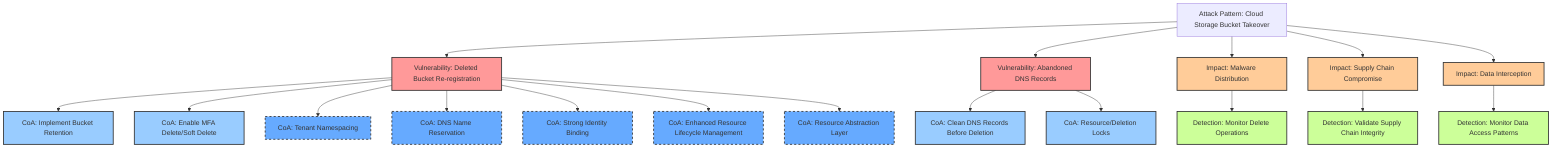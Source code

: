 graph TD
    AP[Attack Pattern: Cloud Storage Bucket Takeover] --> V1[Vulnerability: Deleted Bucket Re-registration]
    AP --> V2[Vulnerability: Abandoned DNS Records]
    
    %% Provider-specific mitigations
    V1 --> CoA1[CoA: Implement Bucket Retention]
    V1 --> CoA2[CoA: Enable MFA Delete/Soft Delete]
    V2 --> CoA3[CoA: Clean DNS Records Before Deletion]
    V2 --> CoA4[CoA: Resource/Deletion Locks]
    
    %% Platform-level architectural mitigations
    V1 --> CoA5[CoA: Tenant Namespacing]
    V1 --> CoA6[CoA: DNS Name Reservation]
    V1 --> CoA7[CoA: Strong Identity Binding]
    V1 --> CoA8[CoA: Enhanced Resource Lifecycle Management]
    V1 --> CoA9[CoA: Resource Abstraction Layer]
    
    %% Impact and detection
    AP --> I1[Impact: Malware Distribution]
    AP --> I2[Impact: Supply Chain Compromise]
    AP --> I3[Impact: Data Interception]
    I1 --> D1[Detection: Monitor Delete Operations]
    I2 --> D2[Detection: Validate Supply Chain Integrity]
    I3 --> D3[Detection: Monitor Data Access Patterns]
    
    %% Styling
    classDef vulnerability fill:#ff9999,stroke:#333,stroke-width:2px;
    classDef coa fill:#99ccff,stroke:#333,stroke-width:2px;
    classDef platformCoa fill:#66aaff,stroke:#333,stroke-width:2px,stroke-dasharray: 5 5;
    classDef impact fill:#ffcc99,stroke:#333,stroke-width:2px;
    classDef detection fill:#ccff99,stroke:#333,stroke-width:2px;
    
    class V1,V2 vulnerability;
    class CoA1,CoA2,CoA3,CoA4 coa;
    class CoA5,CoA6,CoA7,CoA8,CoA9 platformCoa;
    class I1,I2,I3 impact;
    class D1,D2,D3 detection;